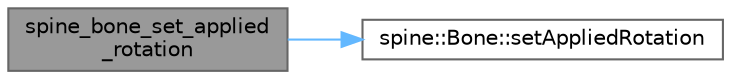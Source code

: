 digraph "spine_bone_set_applied_rotation"
{
 // LATEX_PDF_SIZE
  bgcolor="transparent";
  edge [fontname=Helvetica,fontsize=10,labelfontname=Helvetica,labelfontsize=10];
  node [fontname=Helvetica,fontsize=10,shape=box,height=0.2,width=0.4];
  rankdir="LR";
  Node1 [id="Node000001",label="spine_bone_set_applied\l_rotation",height=0.2,width=0.4,color="gray40", fillcolor="grey60", style="filled", fontcolor="black",tooltip=" "];
  Node1 -> Node2 [id="edge1_Node000001_Node000002",color="steelblue1",style="solid",tooltip=" "];
  Node2 [id="Node000002",label="spine::Bone::setAppliedRotation",height=0.2,width=0.4,color="grey40", fillcolor="white", style="filled",URL="$classspine_1_1_bone.html#ae9c6dfb22ea9a17e684b15c1cdacb3f8",tooltip=" "];
}

